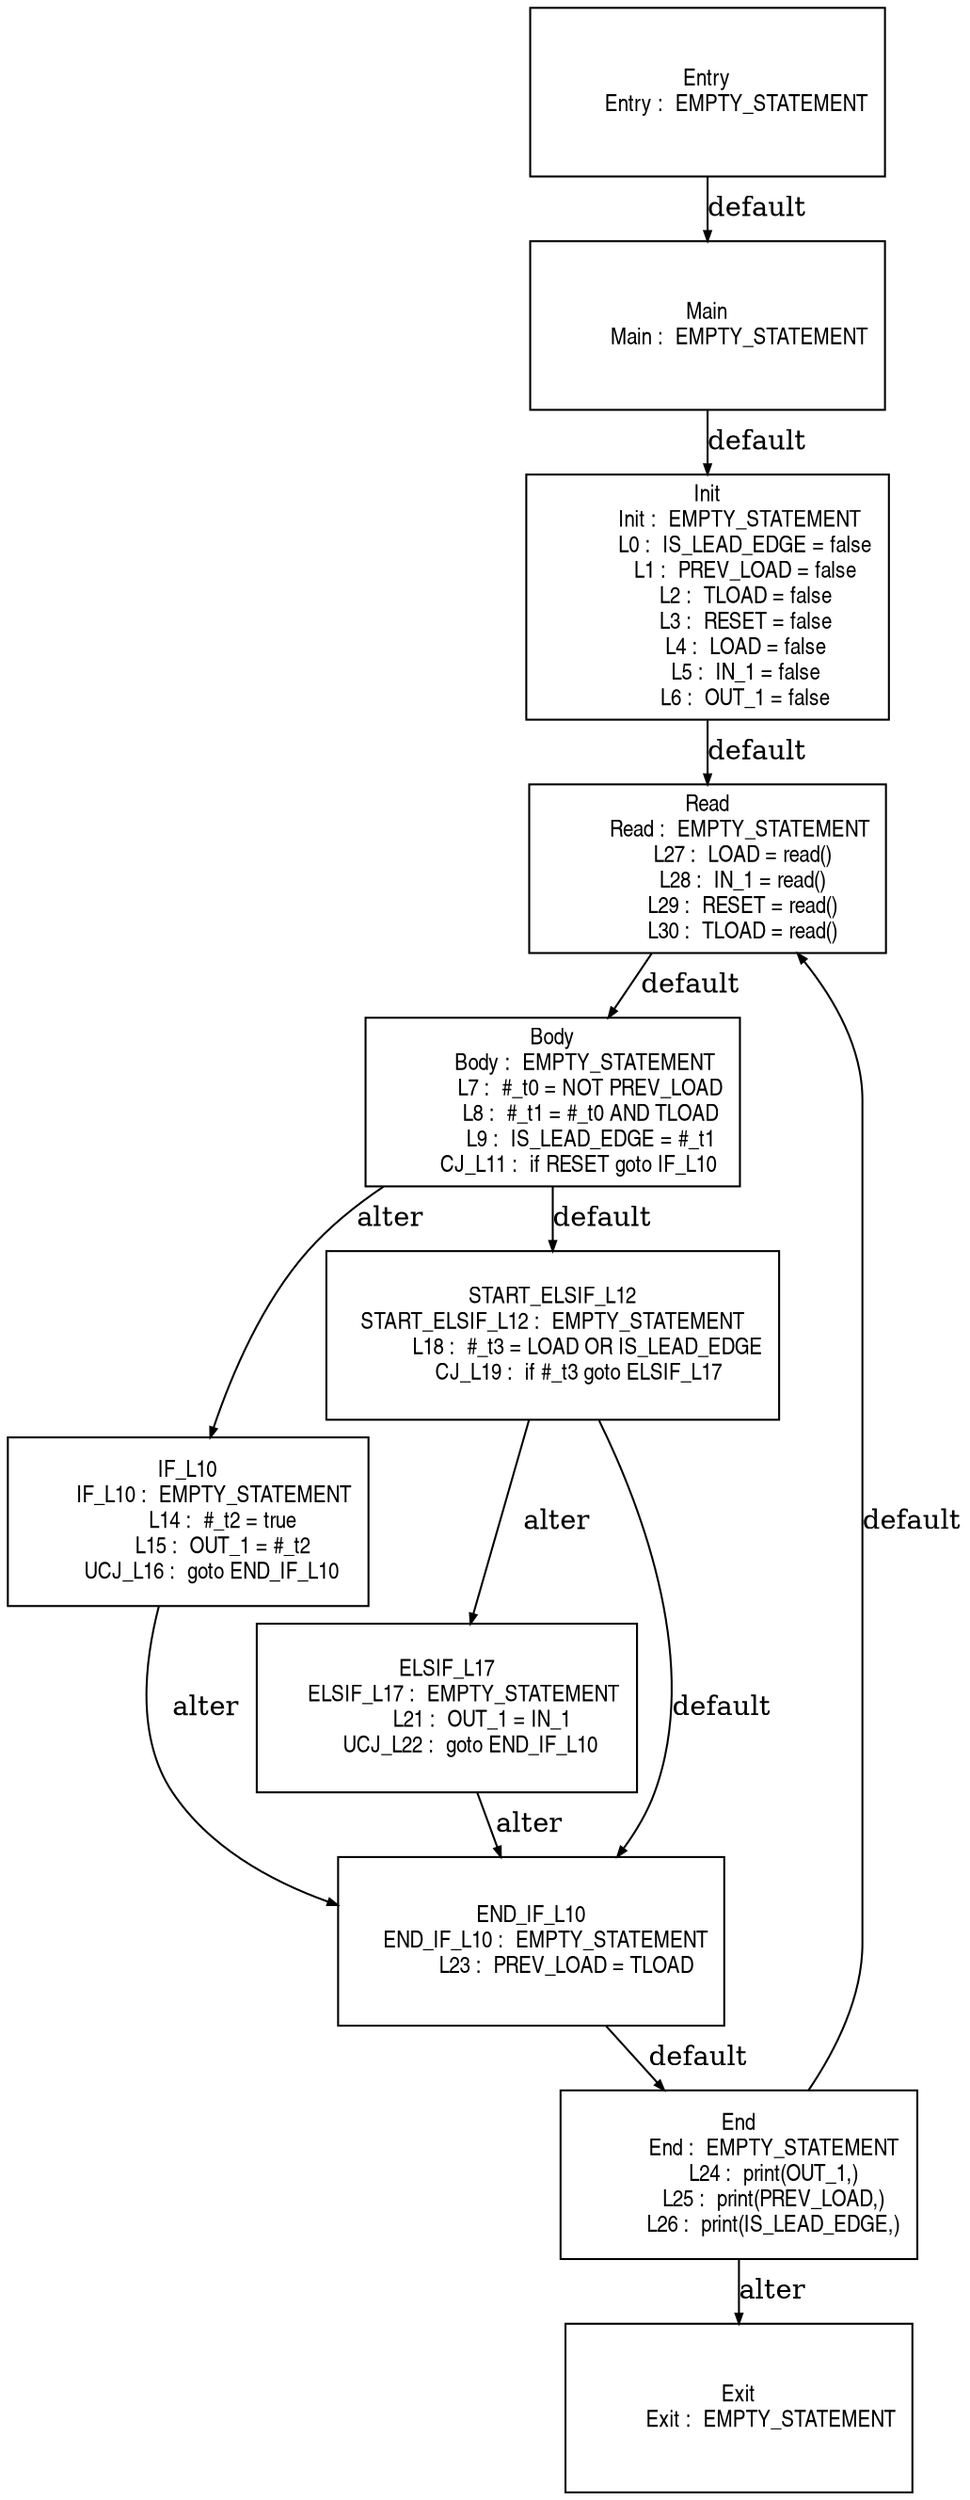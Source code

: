 digraph G {
  ranksep=.25;
  edge [arrowsize=.5]
  node [shape=rectangle, fontname="ArialNarrow",
        fontsize=12,  height=1.2];
  "Read
           Read :  EMPTY_STATEMENT
            L27 :  LOAD = read()
            L28 :  IN_1 = read()
            L29 :  RESET = read()
            L30 :  TLOAD = read()
"; "Body
           Body :  EMPTY_STATEMENT
             L7 :  #_t0 = NOT PREV_LOAD
             L8 :  #_t1 = #_t0 AND TLOAD
             L9 :  IS_LEAD_EDGE = #_t1
         CJ_L11 :  if RESET goto IF_L10
"; "Init
           Init :  EMPTY_STATEMENT
             L0 :  IS_LEAD_EDGE = false
             L1 :  PREV_LOAD = false
             L2 :  TLOAD = false
             L3 :  RESET = false
             L4 :  LOAD = false
             L5 :  IN_1 = false
             L6 :  OUT_1 = false
"; "IF_L10
         IF_L10 :  EMPTY_STATEMENT
            L14 :  #_t2 = true
            L15 :  OUT_1 = #_t2
        UCJ_L16 :  goto END_IF_L10
"; "ELSIF_L17
      ELSIF_L17 :  EMPTY_STATEMENT
            L21 :  OUT_1 = IN_1
        UCJ_L22 :  goto END_IF_L10
"; "Entry
          Entry :  EMPTY_STATEMENT
"; "End
            End :  EMPTY_STATEMENT
            L24 :  print(OUT_1,)
            L25 :  print(PREV_LOAD,)
            L26 :  print(IS_LEAD_EDGE,)
"; "Exit
           Exit :  EMPTY_STATEMENT
"; "Main
           Main :  EMPTY_STATEMENT
"; "START_ELSIF_L12
START_ELSIF_L12 :  EMPTY_STATEMENT
            L18 :  #_t3 = LOAD OR IS_LEAD_EDGE
         CJ_L19 :  if #_t3 goto ELSIF_L17
"; "END_IF_L10
     END_IF_L10 :  EMPTY_STATEMENT
            L23 :  PREV_LOAD = TLOAD
"; 
  "Main
           Main :  EMPTY_STATEMENT
" -> "Init
           Init :  EMPTY_STATEMENT
             L0 :  IS_LEAD_EDGE = false
             L1 :  PREV_LOAD = false
             L2 :  TLOAD = false
             L3 :  RESET = false
             L4 :  LOAD = false
             L5 :  IN_1 = false
             L6 :  OUT_1 = false
"  [label="default"];
  "Init
           Init :  EMPTY_STATEMENT
             L0 :  IS_LEAD_EDGE = false
             L1 :  PREV_LOAD = false
             L2 :  TLOAD = false
             L3 :  RESET = false
             L4 :  LOAD = false
             L5 :  IN_1 = false
             L6 :  OUT_1 = false
" -> "Read
           Read :  EMPTY_STATEMENT
            L27 :  LOAD = read()
            L28 :  IN_1 = read()
            L29 :  RESET = read()
            L30 :  TLOAD = read()
"  [label="default"];
  "Body
           Body :  EMPTY_STATEMENT
             L7 :  #_t0 = NOT PREV_LOAD
             L8 :  #_t1 = #_t0 AND TLOAD
             L9 :  IS_LEAD_EDGE = #_t1
         CJ_L11 :  if RESET goto IF_L10
" -> "START_ELSIF_L12
START_ELSIF_L12 :  EMPTY_STATEMENT
            L18 :  #_t3 = LOAD OR IS_LEAD_EDGE
         CJ_L19 :  if #_t3 goto ELSIF_L17
"  [label="default"];
  "Body
           Body :  EMPTY_STATEMENT
             L7 :  #_t0 = NOT PREV_LOAD
             L8 :  #_t1 = #_t0 AND TLOAD
             L9 :  IS_LEAD_EDGE = #_t1
         CJ_L11 :  if RESET goto IF_L10
" -> "IF_L10
         IF_L10 :  EMPTY_STATEMENT
            L14 :  #_t2 = true
            L15 :  OUT_1 = #_t2
        UCJ_L16 :  goto END_IF_L10
"  [label="alter"];
  "IF_L10
         IF_L10 :  EMPTY_STATEMENT
            L14 :  #_t2 = true
            L15 :  OUT_1 = #_t2
        UCJ_L16 :  goto END_IF_L10
" -> "END_IF_L10
     END_IF_L10 :  EMPTY_STATEMENT
            L23 :  PREV_LOAD = TLOAD
"  [label="alter"];
  "START_ELSIF_L12
START_ELSIF_L12 :  EMPTY_STATEMENT
            L18 :  #_t3 = LOAD OR IS_LEAD_EDGE
         CJ_L19 :  if #_t3 goto ELSIF_L17
" -> "END_IF_L10
     END_IF_L10 :  EMPTY_STATEMENT
            L23 :  PREV_LOAD = TLOAD
"  [label="default"];
  "START_ELSIF_L12
START_ELSIF_L12 :  EMPTY_STATEMENT
            L18 :  #_t3 = LOAD OR IS_LEAD_EDGE
         CJ_L19 :  if #_t3 goto ELSIF_L17
" -> "ELSIF_L17
      ELSIF_L17 :  EMPTY_STATEMENT
            L21 :  OUT_1 = IN_1
        UCJ_L22 :  goto END_IF_L10
"  [label="alter"];
  "ELSIF_L17
      ELSIF_L17 :  EMPTY_STATEMENT
            L21 :  OUT_1 = IN_1
        UCJ_L22 :  goto END_IF_L10
" -> "END_IF_L10
     END_IF_L10 :  EMPTY_STATEMENT
            L23 :  PREV_LOAD = TLOAD
"  [label="alter"];
  "END_IF_L10
     END_IF_L10 :  EMPTY_STATEMENT
            L23 :  PREV_LOAD = TLOAD
" -> "End
            End :  EMPTY_STATEMENT
            L24 :  print(OUT_1,)
            L25 :  print(PREV_LOAD,)
            L26 :  print(IS_LEAD_EDGE,)
"  [label="default"];
  "Entry
          Entry :  EMPTY_STATEMENT
" -> "Main
           Main :  EMPTY_STATEMENT
"  [label="default"];
  "End
            End :  EMPTY_STATEMENT
            L24 :  print(OUT_1,)
            L25 :  print(PREV_LOAD,)
            L26 :  print(IS_LEAD_EDGE,)
" -> "Read
           Read :  EMPTY_STATEMENT
            L27 :  LOAD = read()
            L28 :  IN_1 = read()
            L29 :  RESET = read()
            L30 :  TLOAD = read()
"  [label="default"];
  "End
            End :  EMPTY_STATEMENT
            L24 :  print(OUT_1,)
            L25 :  print(PREV_LOAD,)
            L26 :  print(IS_LEAD_EDGE,)
" -> "Exit
           Exit :  EMPTY_STATEMENT
"  [label="alter"];
  "Read
           Read :  EMPTY_STATEMENT
            L27 :  LOAD = read()
            L28 :  IN_1 = read()
            L29 :  RESET = read()
            L30 :  TLOAD = read()
" -> "Body
           Body :  EMPTY_STATEMENT
             L7 :  #_t0 = NOT PREV_LOAD
             L8 :  #_t1 = #_t0 AND TLOAD
             L9 :  IS_LEAD_EDGE = #_t1
         CJ_L11 :  if RESET goto IF_L10
"  [label="default"];
}
